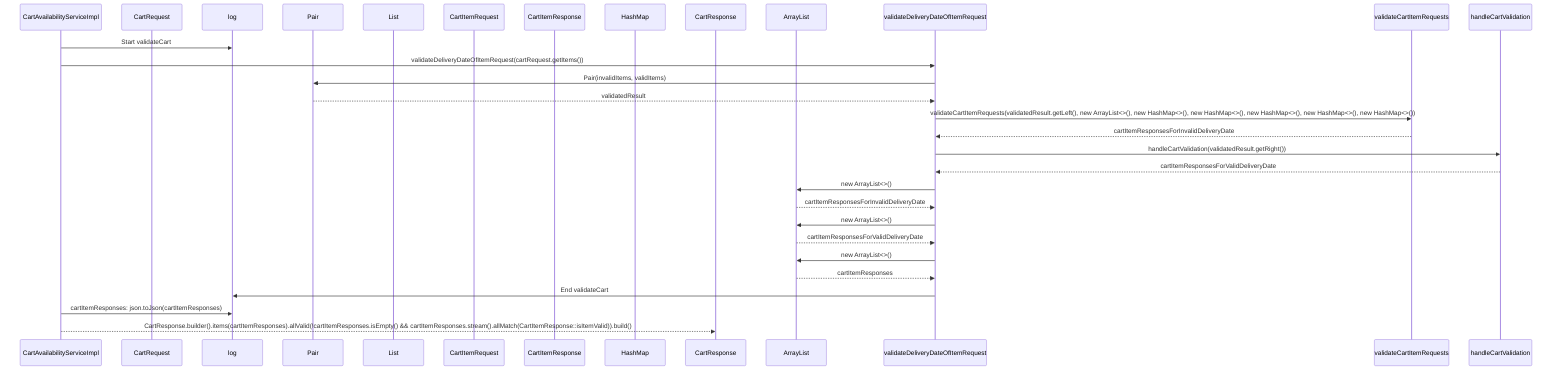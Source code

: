 sequenceDiagram
    participant CartAvailabilityServiceImpl
    participant CartRequest
    participant log
    participant Pair
    participant List
    participant CartItemRequest
    participant CartItemResponse
    participant HashMap
    participant CartResponse
    participant ArrayList
    participant validateDeliveryDateOfItemRequest
    participant validateCartItemRequests
    participant handleCartValidation
    
    CartAvailabilityServiceImpl->>log: Start validateCart
    CartAvailabilityServiceImpl->>validateDeliveryDateOfItemRequest: validateDeliveryDateOfItemRequest(cartRequest.getItems())
    validateDeliveryDateOfItemRequest->>Pair: Pair(invalidItems, validItems)
    Pair-->>validateDeliveryDateOfItemRequest: validatedResult
    validateDeliveryDateOfItemRequest->>validateCartItemRequests: validateCartItemRequests(validatedResult.getLeft(), new ArrayList<>(), new HashMap<>(), new HashMap<>(), new HashMap<>(), new HashMap<>(), new HashMap<>())
    validateCartItemRequests-->>validateDeliveryDateOfItemRequest: cartItemResponsesForInvalidDeliveryDate
    validateDeliveryDateOfItemRequest->>handleCartValidation: handleCartValidation(validatedResult.getRight())
    handleCartValidation-->>validateDeliveryDateOfItemRequest: cartItemResponsesForValidDeliveryDate
    validateDeliveryDateOfItemRequest->>ArrayList: new ArrayList<>()
    ArrayList-->>validateDeliveryDateOfItemRequest: cartItemResponsesForInvalidDeliveryDate
    validateDeliveryDateOfItemRequest->>ArrayList: new ArrayList<>()
    ArrayList-->>validateDeliveryDateOfItemRequest: cartItemResponsesForValidDeliveryDate
    validateDeliveryDateOfItemRequest->>ArrayList: new ArrayList<>()
    ArrayList-->>validateDeliveryDateOfItemRequest: cartItemResponses
    validateDeliveryDateOfItemRequest->>log: End validateCart
    CartAvailabilityServiceImpl->>log: cartItemResponses: json.toJson(cartItemResponses)
    CartAvailabilityServiceImpl-->>CartResponse: CartResponse.builder().items(cartItemResponses).allValid(!cartItemResponses.isEmpty() && cartItemResponses.stream().allMatch(CartItemResponse::isItemValid)).build()